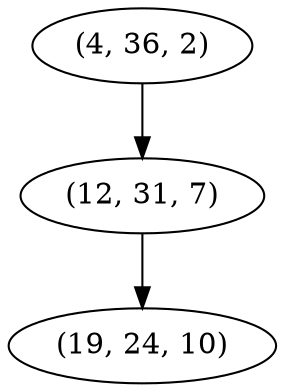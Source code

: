 digraph tree {
    "(4, 36, 2)";
    "(12, 31, 7)";
    "(19, 24, 10)";
    "(4, 36, 2)" -> "(12, 31, 7)";
    "(12, 31, 7)" -> "(19, 24, 10)";
}
